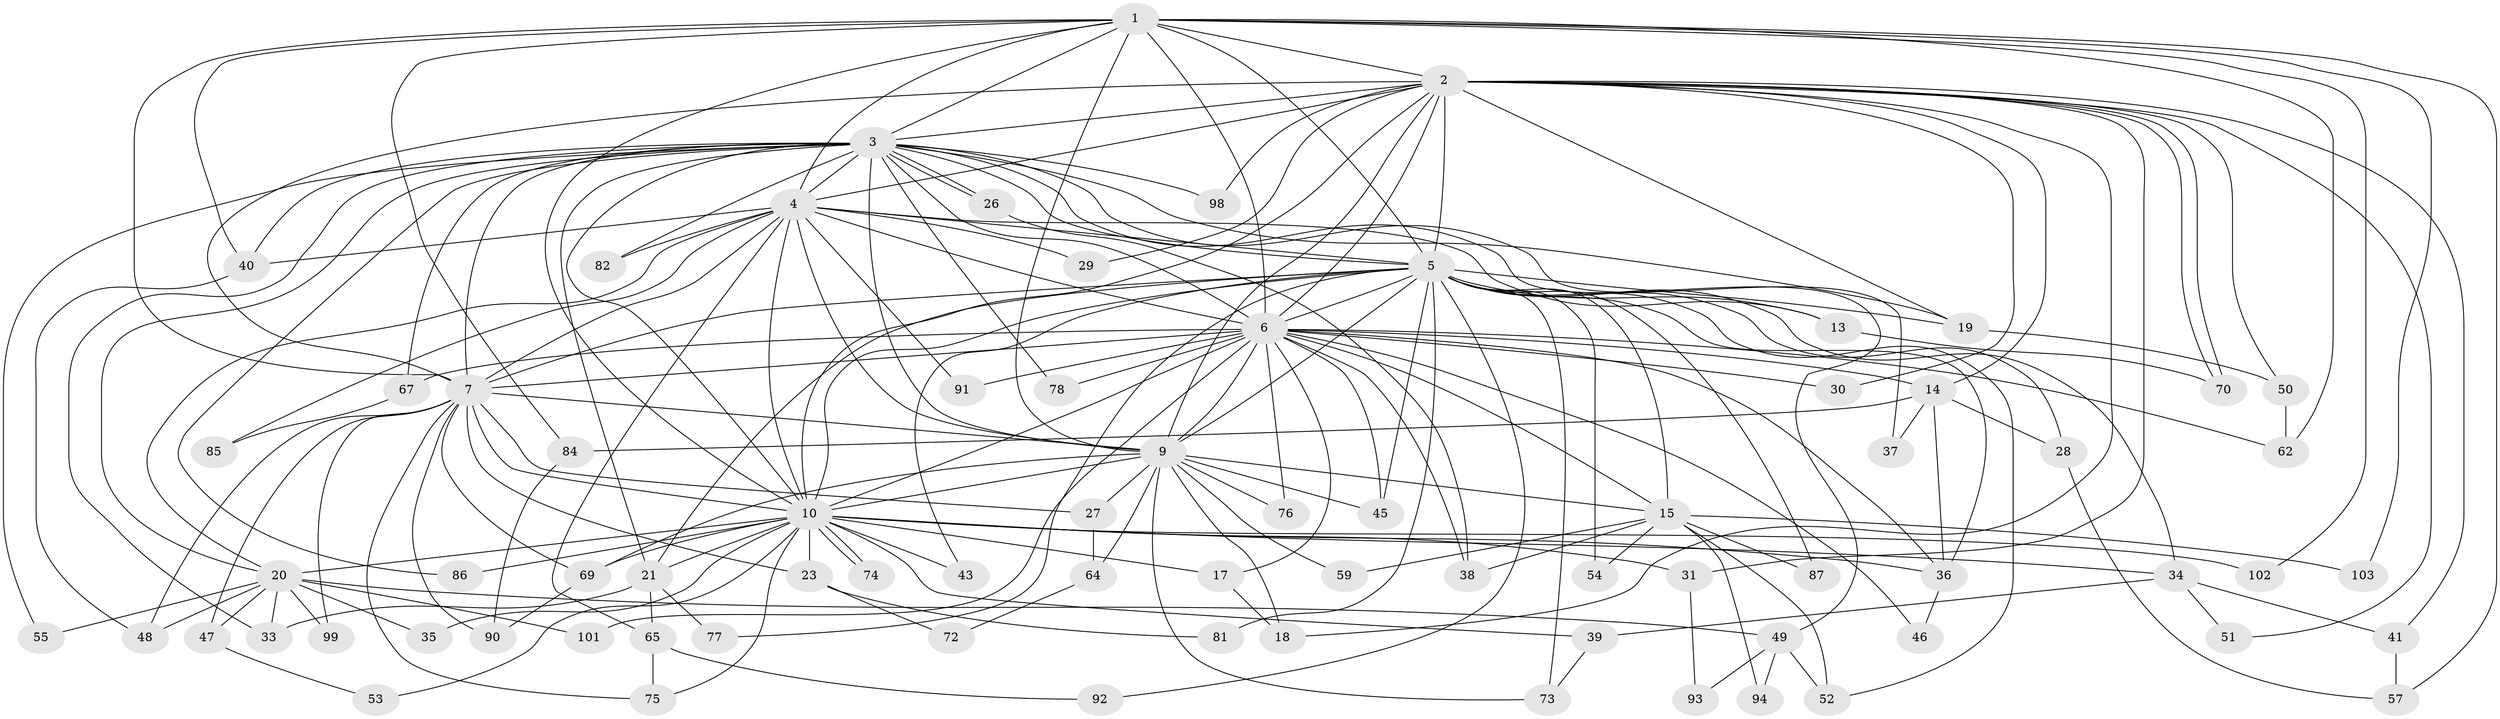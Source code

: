 // Generated by graph-tools (version 1.1) at 2025/51/02/27/25 19:51:44]
// undirected, 76 vertices, 190 edges
graph export_dot {
graph [start="1"]
  node [color=gray90,style=filled];
  1 [super="+12"];
  2 [super="+11"];
  3 [super="+63"];
  4 [super="+44"];
  5 [super="+16"];
  6 [super="+25"];
  7 [super="+8"];
  9 [super="+24"];
  10 [super="+83"];
  13;
  14 [super="+60"];
  15 [super="+56"];
  17;
  18;
  19 [super="+79"];
  20 [super="+22"];
  21 [super="+32"];
  23;
  26 [super="+58"];
  27;
  28;
  29;
  30;
  31;
  33;
  34;
  35;
  36 [super="+68"];
  37;
  38;
  39;
  40 [super="+42"];
  41;
  43;
  45 [super="+80"];
  46;
  47;
  48 [super="+61"];
  49 [super="+66"];
  50;
  51;
  52;
  53;
  54;
  55;
  57 [super="+71"];
  59;
  62 [super="+89"];
  64;
  65 [super="+100"];
  67;
  69 [super="+88"];
  70 [super="+96"];
  72;
  73 [super="+97"];
  74;
  75;
  76;
  77;
  78;
  81;
  82;
  84 [super="+95"];
  85;
  86;
  87;
  90;
  91;
  92;
  93;
  94;
  98;
  99;
  101;
  102;
  103;
  1 -- 2;
  1 -- 3;
  1 -- 4;
  1 -- 5;
  1 -- 6;
  1 -- 7 [weight=2];
  1 -- 9;
  1 -- 10;
  1 -- 40;
  1 -- 57;
  1 -- 62;
  1 -- 84;
  1 -- 102;
  1 -- 103;
  2 -- 3;
  2 -- 4;
  2 -- 5;
  2 -- 6;
  2 -- 7 [weight=2];
  2 -- 9;
  2 -- 10 [weight=2];
  2 -- 18;
  2 -- 29;
  2 -- 30;
  2 -- 31;
  2 -- 41;
  2 -- 50;
  2 -- 51;
  2 -- 70;
  2 -- 70;
  2 -- 98;
  2 -- 14;
  2 -- 19;
  3 -- 4;
  3 -- 5;
  3 -- 6;
  3 -- 7 [weight=2];
  3 -- 9;
  3 -- 10;
  3 -- 19;
  3 -- 20;
  3 -- 21;
  3 -- 26;
  3 -- 26;
  3 -- 37;
  3 -- 40;
  3 -- 49;
  3 -- 55;
  3 -- 67;
  3 -- 78;
  3 -- 82;
  3 -- 86;
  3 -- 98;
  3 -- 33;
  4 -- 5 [weight=2];
  4 -- 6;
  4 -- 7 [weight=2];
  4 -- 9;
  4 -- 10 [weight=3];
  4 -- 13;
  4 -- 20;
  4 -- 29;
  4 -- 65;
  4 -- 82;
  4 -- 85;
  4 -- 91;
  4 -- 40;
  5 -- 6 [weight=2];
  5 -- 7 [weight=2];
  5 -- 9;
  5 -- 10;
  5 -- 13;
  5 -- 15;
  5 -- 19;
  5 -- 28;
  5 -- 34;
  5 -- 43;
  5 -- 45;
  5 -- 52;
  5 -- 54;
  5 -- 73;
  5 -- 77;
  5 -- 81;
  5 -- 87;
  5 -- 92;
  5 -- 21;
  5 -- 36;
  6 -- 7 [weight=2];
  6 -- 9;
  6 -- 10;
  6 -- 14;
  6 -- 17;
  6 -- 30;
  6 -- 36;
  6 -- 45;
  6 -- 46;
  6 -- 76;
  6 -- 78;
  6 -- 101;
  6 -- 62;
  6 -- 67;
  6 -- 38;
  6 -- 91;
  6 -- 15;
  7 -- 9 [weight=2];
  7 -- 10 [weight=2];
  7 -- 23;
  7 -- 27;
  7 -- 47;
  7 -- 48;
  7 -- 69;
  7 -- 99;
  7 -- 75;
  7 -- 90;
  9 -- 10;
  9 -- 15;
  9 -- 27;
  9 -- 59;
  9 -- 64;
  9 -- 73;
  9 -- 76;
  9 -- 18;
  9 -- 69;
  9 -- 45;
  10 -- 17;
  10 -- 21;
  10 -- 23;
  10 -- 31;
  10 -- 34;
  10 -- 35;
  10 -- 36;
  10 -- 39;
  10 -- 43;
  10 -- 53;
  10 -- 69;
  10 -- 74;
  10 -- 74;
  10 -- 75;
  10 -- 102;
  10 -- 86;
  10 -- 20;
  13 -- 70;
  14 -- 28;
  14 -- 37;
  14 -- 84;
  14 -- 36;
  15 -- 38;
  15 -- 52;
  15 -- 54;
  15 -- 59;
  15 -- 87;
  15 -- 94;
  15 -- 103;
  17 -- 18;
  19 -- 50;
  20 -- 33;
  20 -- 47;
  20 -- 48;
  20 -- 49;
  20 -- 55;
  20 -- 99;
  20 -- 101;
  20 -- 35;
  21 -- 33;
  21 -- 65;
  21 -- 77;
  23 -- 72;
  23 -- 81;
  26 -- 38;
  27 -- 64;
  28 -- 57;
  31 -- 93;
  34 -- 39;
  34 -- 41;
  34 -- 51;
  36 -- 46;
  39 -- 73;
  40 -- 48;
  41 -- 57;
  47 -- 53;
  49 -- 93;
  49 -- 52;
  49 -- 94;
  50 -- 62;
  64 -- 72;
  65 -- 92;
  65 -- 75;
  67 -- 85;
  69 -- 90;
  84 -- 90;
}

